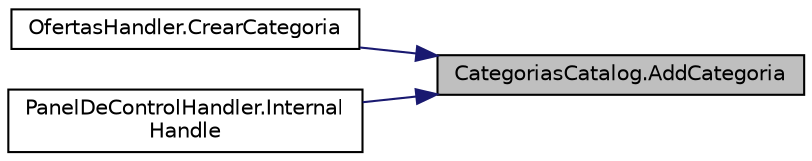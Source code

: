 digraph "CategoriasCatalog.AddCategoria"
{
 // INTERACTIVE_SVG=YES
 // LATEX_PDF_SIZE
  edge [fontname="Helvetica",fontsize="10",labelfontname="Helvetica",labelfontsize="10"];
  node [fontname="Helvetica",fontsize="10",shape=record];
  rankdir="RL";
  Node1 [label="CategoriasCatalog.AddCategoria",height=0.2,width=0.4,color="black", fillcolor="grey75", style="filled", fontcolor="black",tooltip="Método para agregar una nueva categoría al catálogo."];
  Node1 -> Node2 [dir="back",color="midnightblue",fontsize="10",style="solid",fontname="Helvetica"];
  Node2 [label="OfertasHandler.CrearCategoria",height=0.2,width=0.4,color="black", fillcolor="white", style="filled",URL="$classOfertasHandler.html#aa69e17fd7233272c4c04c31ae6dad742",tooltip="Método para crear una categoria."];
  Node1 -> Node3 [dir="back",color="midnightblue",fontsize="10",style="solid",fontname="Helvetica"];
  Node3 [label="PanelDeControlHandler.Internal\lHandle",height=0.2,width=0.4,color="black", fillcolor="white", style="filled",URL="$classPanelDeControlHandler.html#a30658d59450bfd0528572c30ee7af021",tooltip="Procesamiento de los mensajes."];
}

